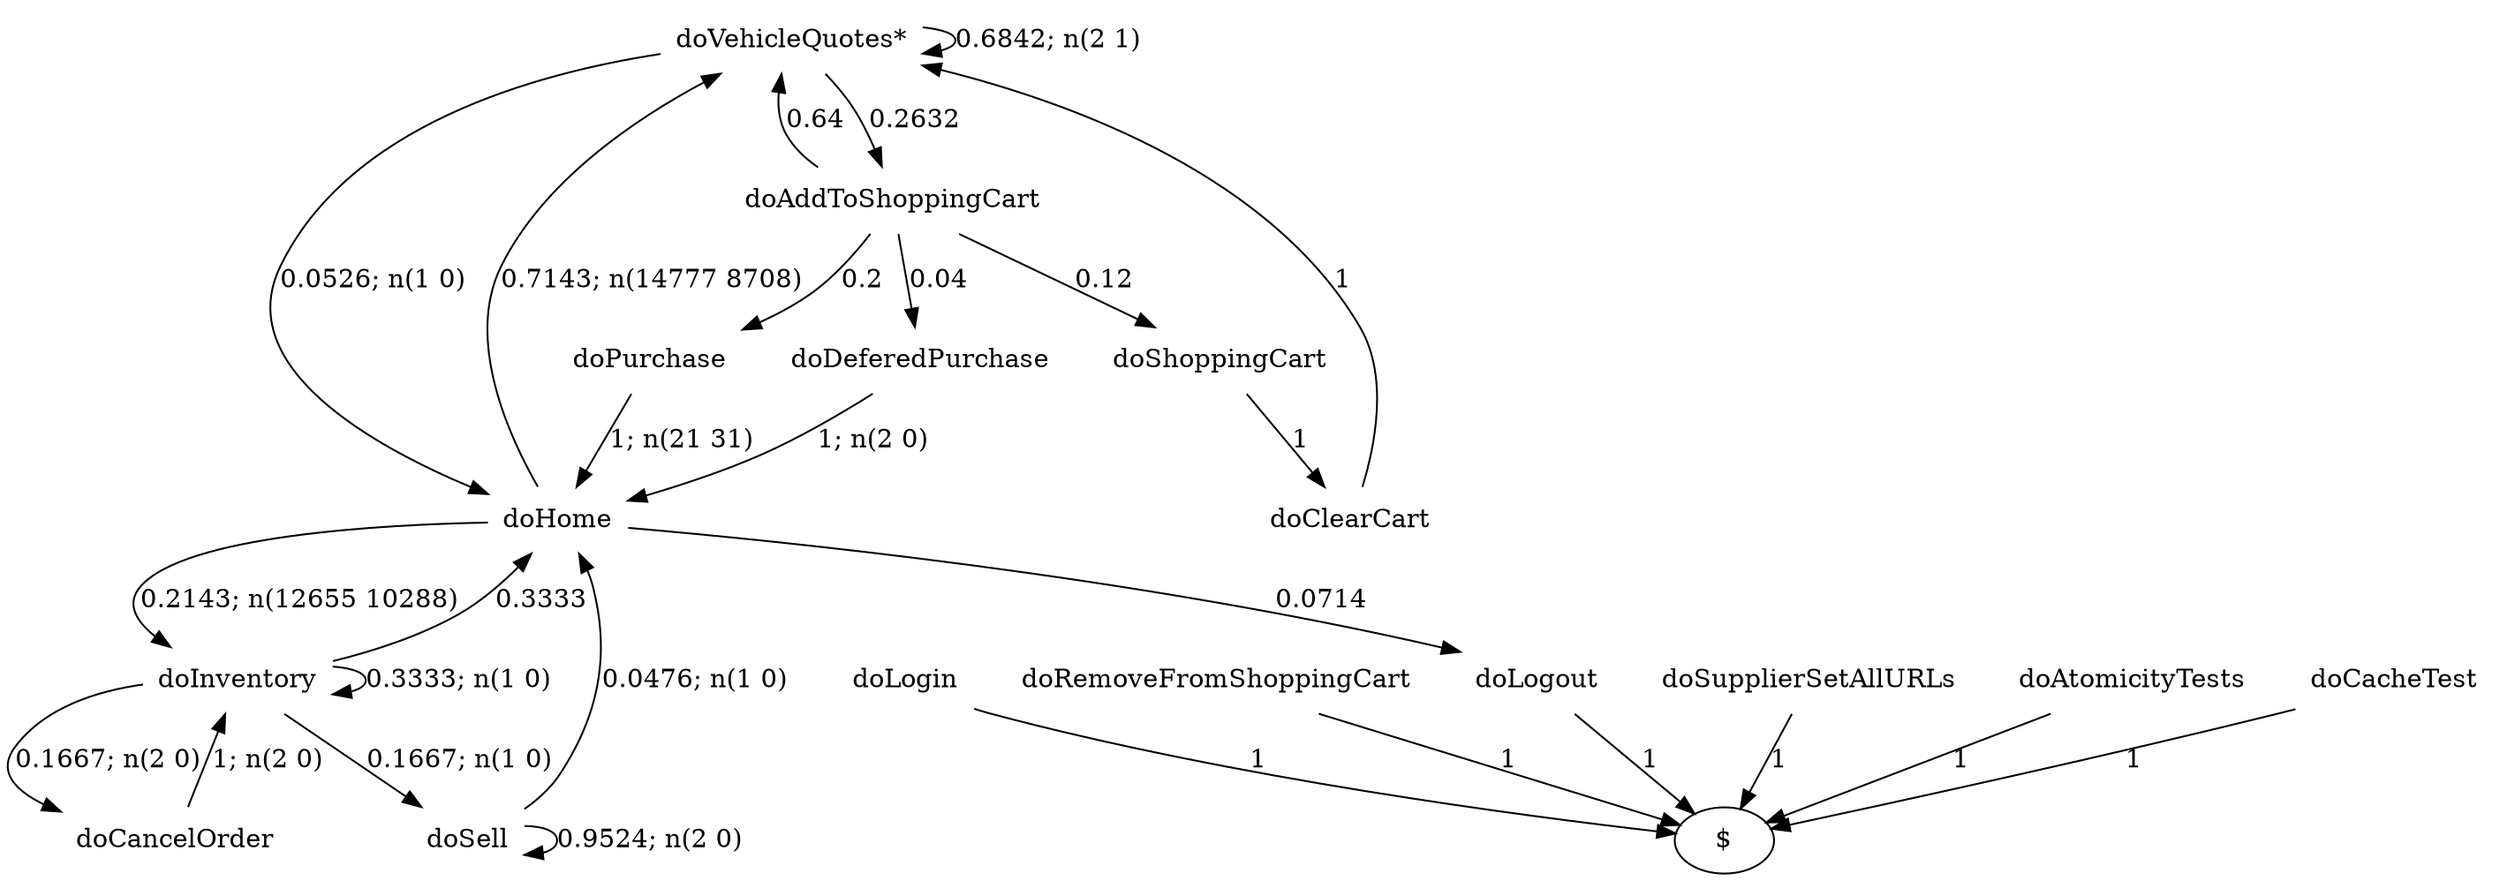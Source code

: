 digraph G {"doVehicleQuotes*" [label="doVehicleQuotes*",shape=none];"doSupplierSetAllURLs" [label="doSupplierSetAllURLs",shape=none];"doAtomicityTests" [label="doAtomicityTests",shape=none];"doCacheTest" [label="doCacheTest",shape=none];"doLogin" [label="doLogin",shape=none];"doAddToShoppingCart" [label="doAddToShoppingCart",shape=none];"doDeferedPurchase" [label="doDeferedPurchase",shape=none];"doHome" [label="doHome",shape=none];"doShoppingCart" [label="doShoppingCart",shape=none];"doClearCart" [label="doClearCart",shape=none];"doPurchase" [label="doPurchase",shape=none];"doInventory" [label="doInventory",shape=none];"doSell" [label="doSell",shape=none];"doLogout" [label="doLogout",shape=none];"doCancelOrder" [label="doCancelOrder",shape=none];"doRemoveFromShoppingCart" [label="doRemoveFromShoppingCart",shape=none];"doVehicleQuotes*"->"doVehicleQuotes*" [style=solid,label="0.6842; n(2 1)"];"doVehicleQuotes*"->"doAddToShoppingCart" [style=solid,label="0.2632"];"doVehicleQuotes*"->"doHome" [style=solid,label="0.0526; n(1 0)"];"doSupplierSetAllURLs"->"$" [style=solid,label="1"];"doAtomicityTests"->"$" [style=solid,label="1"];"doCacheTest"->"$" [style=solid,label="1"];"doLogin"->"$" [style=solid,label="1"];"doAddToShoppingCart"->"doVehicleQuotes*" [style=solid,label="0.64"];"doAddToShoppingCart"->"doDeferedPurchase" [style=solid,label="0.04"];"doAddToShoppingCart"->"doShoppingCart" [style=solid,label="0.12"];"doAddToShoppingCart"->"doPurchase" [style=solid,label="0.2"];"doDeferedPurchase"->"doHome" [style=solid,label="1; n(2 0)"];"doHome"->"doVehicleQuotes*" [style=solid,label="0.7143; n(14777 8708)"];"doHome"->"doInventory" [style=solid,label="0.2143; n(12655 10288)"];"doHome"->"doLogout" [style=solid,label="0.0714"];"doShoppingCart"->"doClearCart" [style=solid,label="1"];"doClearCart"->"doVehicleQuotes*" [style=solid,label="1"];"doPurchase"->"doHome" [style=solid,label="1; n(21 31)"];"doInventory"->"doHome" [style=solid,label="0.3333"];"doInventory"->"doInventory" [style=solid,label="0.3333; n(1 0)"];"doInventory"->"doSell" [style=solid,label="0.1667; n(1 0)"];"doInventory"->"doCancelOrder" [style=solid,label="0.1667; n(2 0)"];"doSell"->"doHome" [style=solid,label="0.0476; n(1 0)"];"doSell"->"doSell" [style=solid,label="0.9524; n(2 0)"];"doLogout"->"$" [style=solid,label="1"];"doCancelOrder"->"doInventory" [style=solid,label="1; n(2 0)"];"doRemoveFromShoppingCart"->"$" [style=solid,label="1"];}
